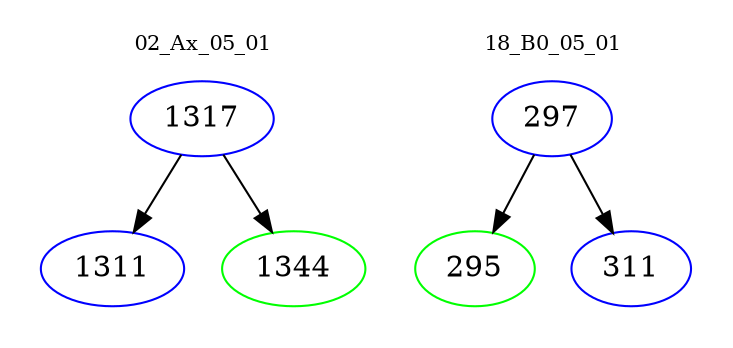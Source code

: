digraph{
subgraph cluster_0 {
color = white
label = "02_Ax_05_01";
fontsize=10;
T0_1317 [label="1317", color="blue"]
T0_1317 -> T0_1311 [color="black"]
T0_1311 [label="1311", color="blue"]
T0_1317 -> T0_1344 [color="black"]
T0_1344 [label="1344", color="green"]
}
subgraph cluster_1 {
color = white
label = "18_B0_05_01";
fontsize=10;
T1_297 [label="297", color="blue"]
T1_297 -> T1_295 [color="black"]
T1_295 [label="295", color="green"]
T1_297 -> T1_311 [color="black"]
T1_311 [label="311", color="blue"]
}
}
